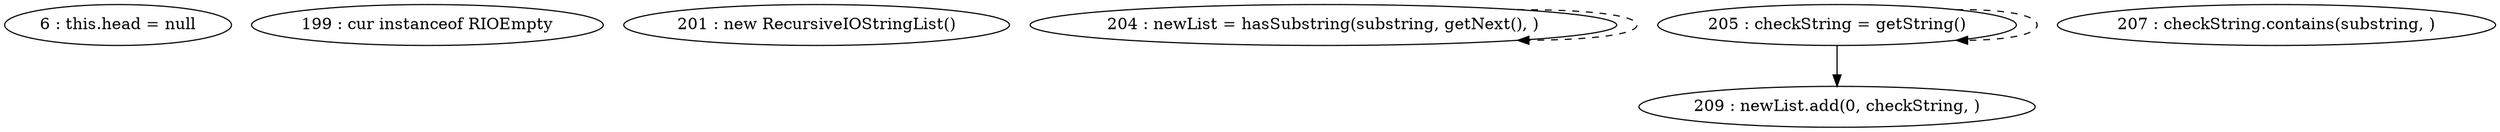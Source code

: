 digraph G {
"6 : this.head = null"
"199 : cur instanceof RIOEmpty"
"201 : new RecursiveIOStringList()"
"204 : newList = hasSubstring(substring, getNext(), )"
"204 : newList = hasSubstring(substring, getNext(), )" -> "204 : newList = hasSubstring(substring, getNext(), )" [style=dashed]
"205 : checkString = getString()"
"205 : checkString = getString()" -> "209 : newList.add(0, checkString, )"
"205 : checkString = getString()" -> "205 : checkString = getString()" [style=dashed]
"207 : checkString.contains(substring, )"
"209 : newList.add(0, checkString, )"
}